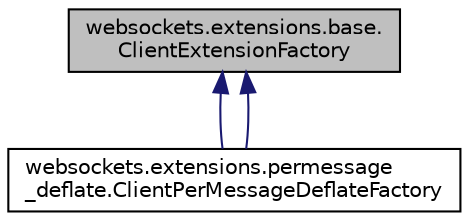 digraph "websockets.extensions.base.ClientExtensionFactory"
{
 // LATEX_PDF_SIZE
  edge [fontname="Helvetica",fontsize="10",labelfontname="Helvetica",labelfontsize="10"];
  node [fontname="Helvetica",fontsize="10",shape=record];
  Node1 [label="websockets.extensions.base.\lClientExtensionFactory",height=0.2,width=0.4,color="black", fillcolor="grey75", style="filled", fontcolor="black",tooltip=" "];
  Node1 -> Node2 [dir="back",color="midnightblue",fontsize="10",style="solid",fontname="Helvetica"];
  Node2 [label="websockets.extensions.permessage\l_deflate.ClientPerMessageDeflateFactory",height=0.2,width=0.4,color="black", fillcolor="white", style="filled",URL="$classwebsockets_1_1extensions_1_1permessage__deflate_1_1ClientPerMessageDeflateFactory.html",tooltip=" "];
  Node1 -> Node2 [dir="back",color="midnightblue",fontsize="10",style="solid",fontname="Helvetica"];
}
